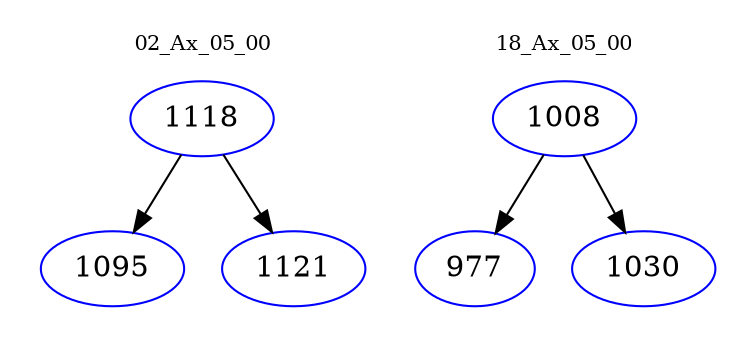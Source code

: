 digraph{
subgraph cluster_0 {
color = white
label = "02_Ax_05_00";
fontsize=10;
T0_1118 [label="1118", color="blue"]
T0_1118 -> T0_1095 [color="black"]
T0_1095 [label="1095", color="blue"]
T0_1118 -> T0_1121 [color="black"]
T0_1121 [label="1121", color="blue"]
}
subgraph cluster_1 {
color = white
label = "18_Ax_05_00";
fontsize=10;
T1_1008 [label="1008", color="blue"]
T1_1008 -> T1_977 [color="black"]
T1_977 [label="977", color="blue"]
T1_1008 -> T1_1030 [color="black"]
T1_1030 [label="1030", color="blue"]
}
}
